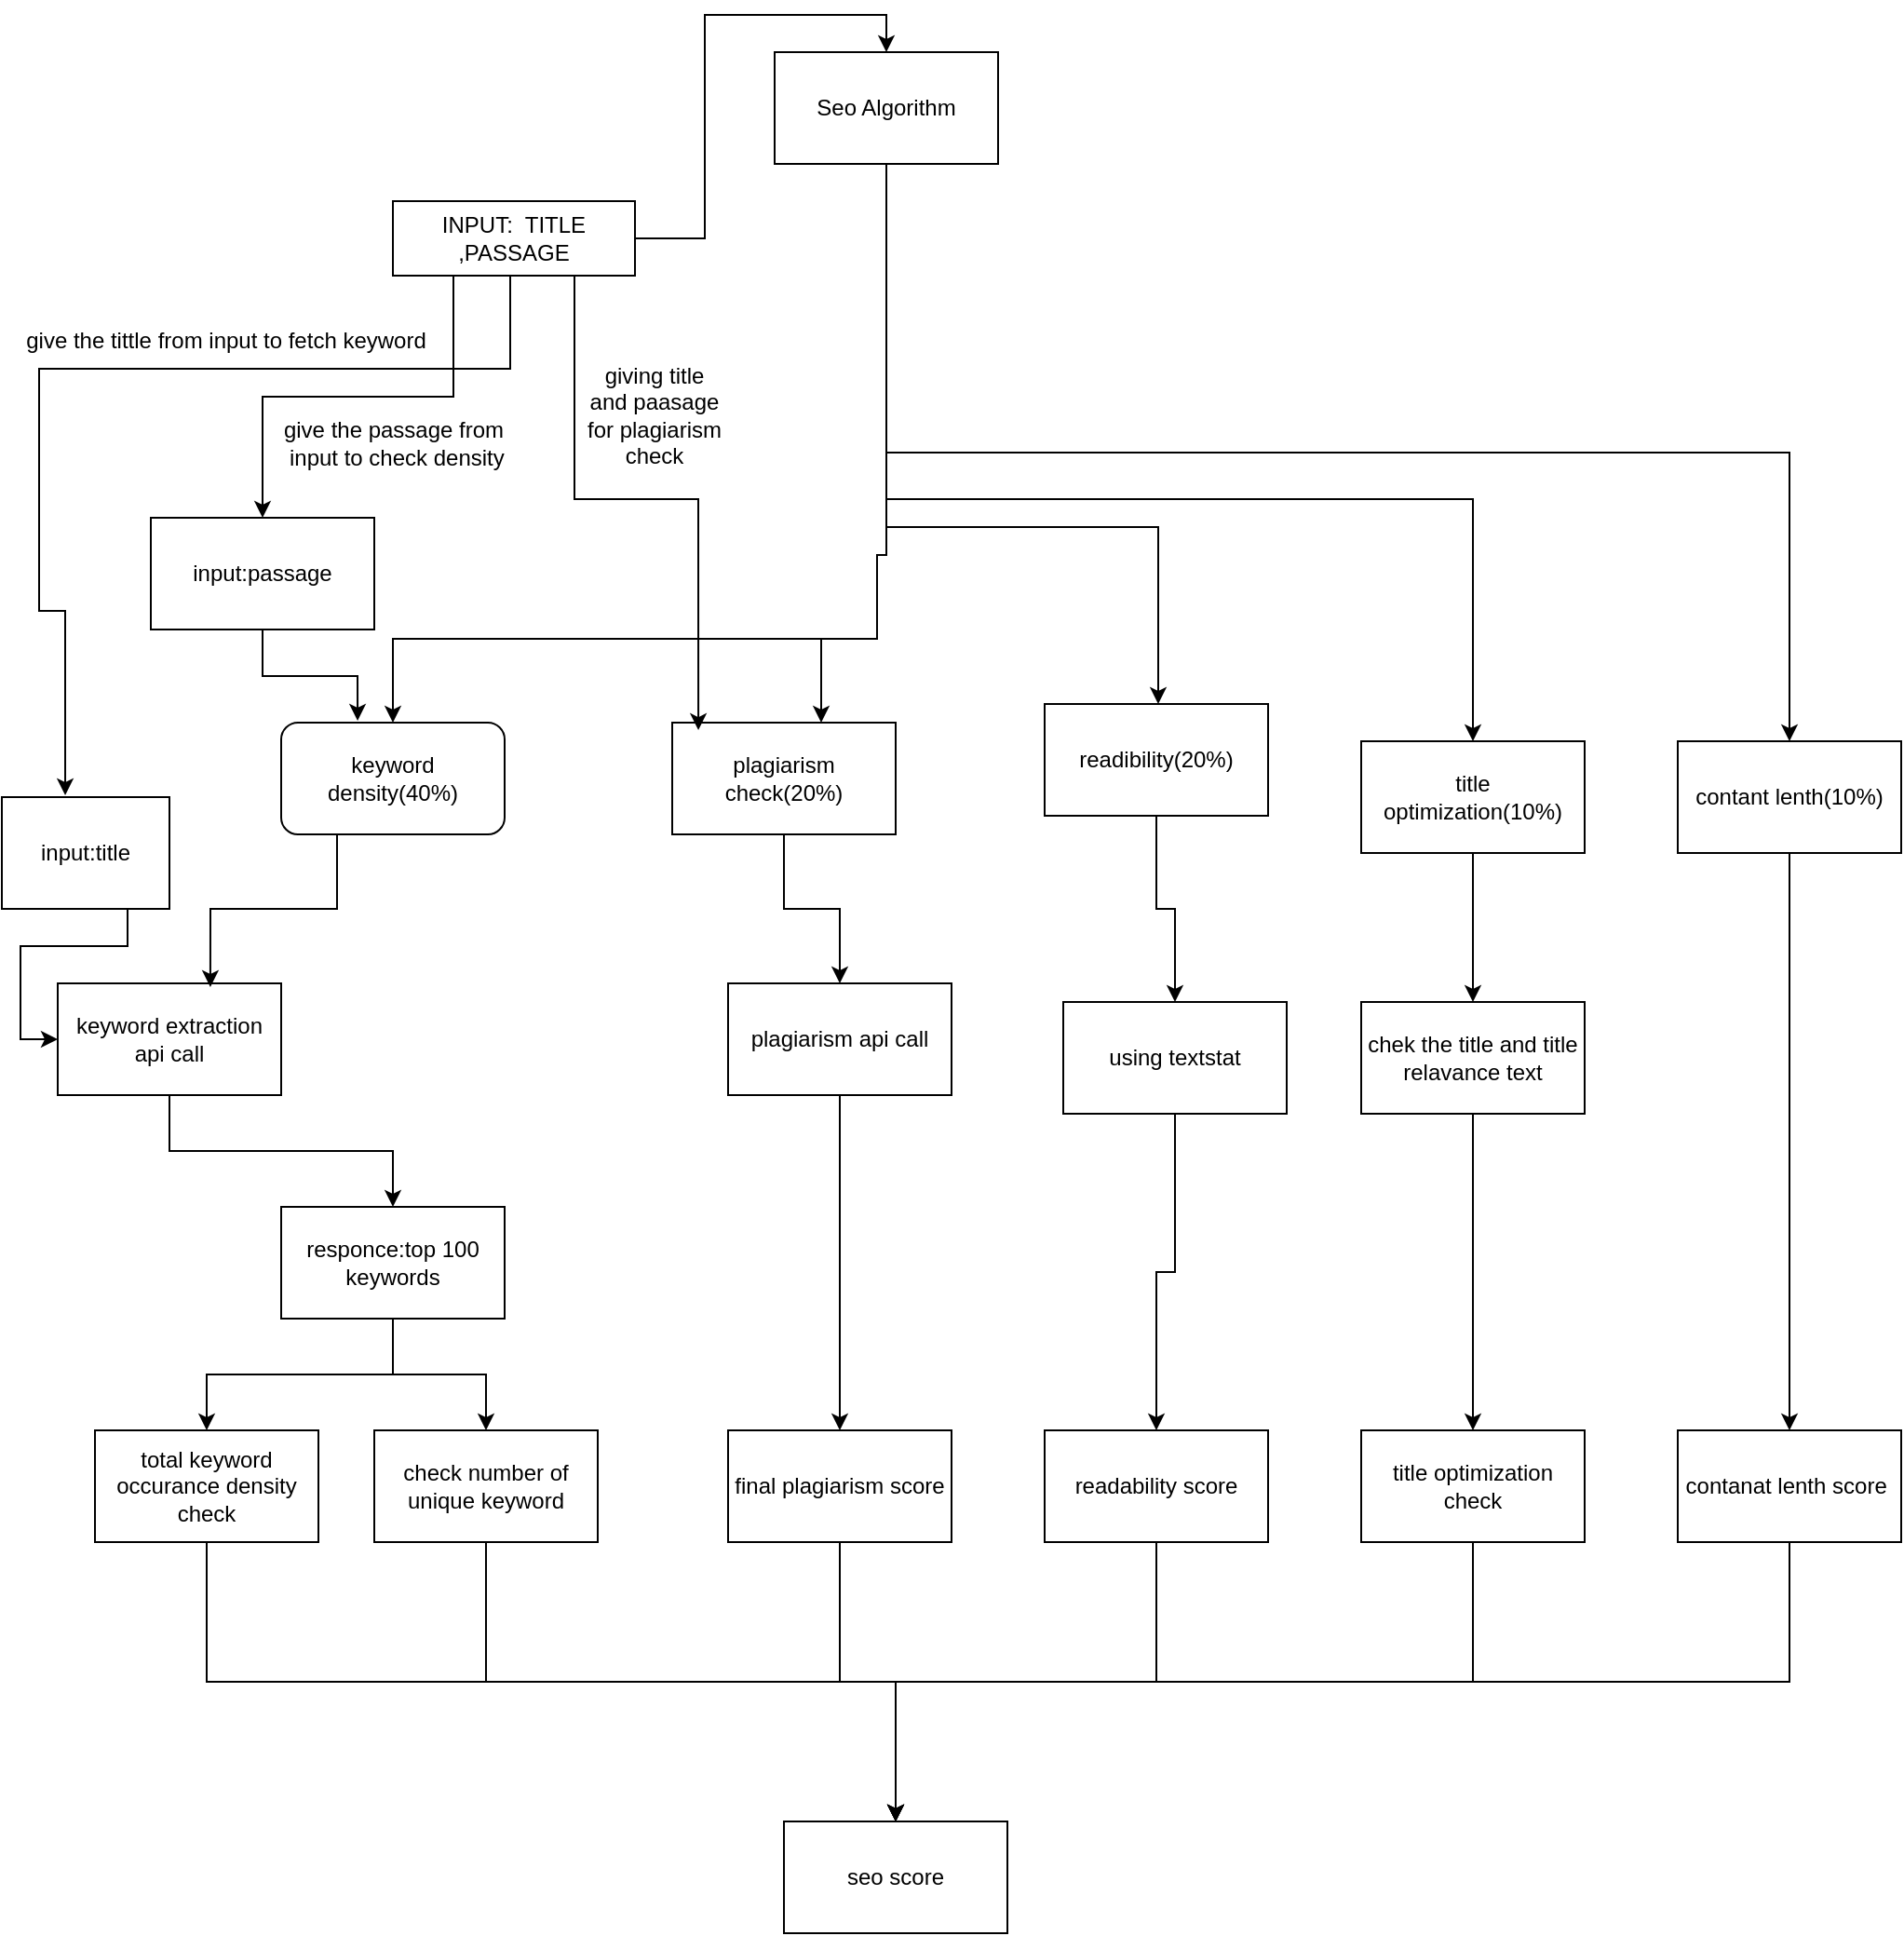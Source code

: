 <mxfile version="24.7.6">
  <diagram name="Page-1" id="4avGlWryATbHbliG6mQC">
    <mxGraphModel dx="1804" dy="1706" grid="1" gridSize="10" guides="1" tooltips="1" connect="1" arrows="1" fold="1" page="1" pageScale="1" pageWidth="850" pageHeight="1100" math="0" shadow="0">
      <root>
        <mxCell id="0" />
        <mxCell id="1" parent="0" />
        <mxCell id="ppHx46JApIJuYUxnbMMo-7" style="edgeStyle=orthogonalEdgeStyle;rounded=0;orthogonalLoop=1;jettySize=auto;html=1;exitX=0.5;exitY=1;exitDx=0;exitDy=0;" edge="1" parent="1" source="ppHx46JApIJuYUxnbMMo-2" target="ppHx46JApIJuYUxnbMMo-8">
          <mxGeometry relative="1" as="geometry">
            <mxPoint x="290" y="270" as="targetPoint" />
            <Array as="points">
              <mxPoint x="420" y="170" />
              <mxPoint x="420" y="215" />
              <mxPoint x="160" y="215" />
            </Array>
          </mxGeometry>
        </mxCell>
        <mxCell id="ppHx46JApIJuYUxnbMMo-33" style="edgeStyle=orthogonalEdgeStyle;rounded=0;orthogonalLoop=1;jettySize=auto;html=1;exitX=0.5;exitY=1;exitDx=0;exitDy=0;" edge="1" parent="1" source="ppHx46JApIJuYUxnbMMo-2" target="ppHx46JApIJuYUxnbMMo-32">
          <mxGeometry relative="1" as="geometry">
            <Array as="points">
              <mxPoint x="425" y="170" />
              <mxPoint x="420" y="170" />
              <mxPoint x="420" y="215" />
              <mxPoint x="390" y="215" />
            </Array>
          </mxGeometry>
        </mxCell>
        <mxCell id="ppHx46JApIJuYUxnbMMo-40" style="edgeStyle=orthogonalEdgeStyle;rounded=0;orthogonalLoop=1;jettySize=auto;html=1;exitX=0.5;exitY=1;exitDx=0;exitDy=0;" edge="1" parent="1" source="ppHx46JApIJuYUxnbMMo-2" target="ppHx46JApIJuYUxnbMMo-41">
          <mxGeometry relative="1" as="geometry">
            <mxPoint x="570" y="250" as="targetPoint" />
            <Array as="points">
              <mxPoint x="425" y="155" />
              <mxPoint x="571" y="155" />
            </Array>
          </mxGeometry>
        </mxCell>
        <mxCell id="ppHx46JApIJuYUxnbMMo-51" style="edgeStyle=orthogonalEdgeStyle;rounded=0;orthogonalLoop=1;jettySize=auto;html=1;exitX=0.5;exitY=1;exitDx=0;exitDy=0;" edge="1" parent="1" source="ppHx46JApIJuYUxnbMMo-2" target="ppHx46JApIJuYUxnbMMo-52">
          <mxGeometry relative="1" as="geometry">
            <mxPoint x="740" y="300" as="targetPoint" />
            <Array as="points">
              <mxPoint x="425" y="140" />
              <mxPoint x="740" y="140" />
            </Array>
          </mxGeometry>
        </mxCell>
        <mxCell id="ppHx46JApIJuYUxnbMMo-62" style="edgeStyle=orthogonalEdgeStyle;rounded=0;orthogonalLoop=1;jettySize=auto;html=1;exitX=0.5;exitY=1;exitDx=0;exitDy=0;entryX=0.5;entryY=0;entryDx=0;entryDy=0;" edge="1" parent="1" source="ppHx46JApIJuYUxnbMMo-2" target="ppHx46JApIJuYUxnbMMo-58">
          <mxGeometry relative="1" as="geometry" />
        </mxCell>
        <mxCell id="ppHx46JApIJuYUxnbMMo-2" value="Seo Algorithm" style="rounded=0;whiteSpace=wrap;html=1;" vertex="1" parent="1">
          <mxGeometry x="365" y="-100" width="120" height="60" as="geometry" />
        </mxCell>
        <mxCell id="ppHx46JApIJuYUxnbMMo-6" style="edgeStyle=orthogonalEdgeStyle;rounded=0;orthogonalLoop=1;jettySize=auto;html=1;entryX=0.5;entryY=0;entryDx=0;entryDy=0;" edge="1" parent="1" source="ppHx46JApIJuYUxnbMMo-3" target="ppHx46JApIJuYUxnbMMo-2">
          <mxGeometry relative="1" as="geometry" />
        </mxCell>
        <mxCell id="ppHx46JApIJuYUxnbMMo-24" style="edgeStyle=orthogonalEdgeStyle;rounded=0;orthogonalLoop=1;jettySize=auto;html=1;exitX=0.25;exitY=1;exitDx=0;exitDy=0;" edge="1" parent="1" source="ppHx46JApIJuYUxnbMMo-3" target="ppHx46JApIJuYUxnbMMo-19">
          <mxGeometry relative="1" as="geometry" />
        </mxCell>
        <mxCell id="ppHx46JApIJuYUxnbMMo-3" value="INPUT:&amp;nbsp; TITLE ,PASSAGE" style="rounded=0;whiteSpace=wrap;html=1;" vertex="1" parent="1">
          <mxGeometry x="160" y="-20" width="130" height="40" as="geometry" />
        </mxCell>
        <mxCell id="ppHx46JApIJuYUxnbMMo-8" value="keyword density(40%)" style="rounded=1;whiteSpace=wrap;html=1;" vertex="1" parent="1">
          <mxGeometry x="100" y="260" width="120" height="60" as="geometry" />
        </mxCell>
        <mxCell id="ppHx46JApIJuYUxnbMMo-15" value="" style="edgeStyle=orthogonalEdgeStyle;rounded=0;orthogonalLoop=1;jettySize=auto;html=1;" edge="1" parent="1" source="ppHx46JApIJuYUxnbMMo-10" target="ppHx46JApIJuYUxnbMMo-14">
          <mxGeometry relative="1" as="geometry" />
        </mxCell>
        <mxCell id="ppHx46JApIJuYUxnbMMo-10" value="keyword extraction api call" style="rounded=0;whiteSpace=wrap;html=1;" vertex="1" parent="1">
          <mxGeometry x="-20" y="400" width="120" height="60" as="geometry" />
        </mxCell>
        <mxCell id="ppHx46JApIJuYUxnbMMo-13" style="edgeStyle=orthogonalEdgeStyle;rounded=0;orthogonalLoop=1;jettySize=auto;html=1;exitX=0.75;exitY=1;exitDx=0;exitDy=0;entryX=0;entryY=0.5;entryDx=0;entryDy=0;" edge="1" parent="1" source="ppHx46JApIJuYUxnbMMo-11" target="ppHx46JApIJuYUxnbMMo-10">
          <mxGeometry relative="1" as="geometry" />
        </mxCell>
        <mxCell id="ppHx46JApIJuYUxnbMMo-11" value="input:title" style="rounded=0;whiteSpace=wrap;html=1;" vertex="1" parent="1">
          <mxGeometry x="-50" y="300" width="90" height="60" as="geometry" />
        </mxCell>
        <mxCell id="ppHx46JApIJuYUxnbMMo-12" style="edgeStyle=orthogonalEdgeStyle;rounded=0;orthogonalLoop=1;jettySize=auto;html=1;exitX=0.25;exitY=1;exitDx=0;exitDy=0;entryX=0.378;entryY=-0.017;entryDx=0;entryDy=0;entryPerimeter=0;" edge="1" parent="1" source="ppHx46JApIJuYUxnbMMo-3" target="ppHx46JApIJuYUxnbMMo-11">
          <mxGeometry relative="1" as="geometry">
            <Array as="points">
              <mxPoint x="223" y="70" />
              <mxPoint x="-30" y="70" />
              <mxPoint x="-30" y="200" />
              <mxPoint x="-16" y="200" />
            </Array>
          </mxGeometry>
        </mxCell>
        <mxCell id="ppHx46JApIJuYUxnbMMo-16" style="edgeStyle=orthogonalEdgeStyle;rounded=0;orthogonalLoop=1;jettySize=auto;html=1;exitX=0.5;exitY=1;exitDx=0;exitDy=0;" edge="1" parent="1" source="ppHx46JApIJuYUxnbMMo-14" target="ppHx46JApIJuYUxnbMMo-17">
          <mxGeometry relative="1" as="geometry">
            <mxPoint x="160" y="640" as="targetPoint" />
            <Array as="points">
              <mxPoint x="160" y="590" />
              <mxPoint x="160" y="610" />
              <mxPoint x="60" y="610" />
            </Array>
          </mxGeometry>
        </mxCell>
        <mxCell id="ppHx46JApIJuYUxnbMMo-29" style="edgeStyle=orthogonalEdgeStyle;rounded=0;orthogonalLoop=1;jettySize=auto;html=1;exitX=0.5;exitY=1;exitDx=0;exitDy=0;" edge="1" parent="1" source="ppHx46JApIJuYUxnbMMo-14" target="ppHx46JApIJuYUxnbMMo-18">
          <mxGeometry relative="1" as="geometry" />
        </mxCell>
        <mxCell id="ppHx46JApIJuYUxnbMMo-14" value="responce:top 100 keywords" style="whiteSpace=wrap;html=1;rounded=0;" vertex="1" parent="1">
          <mxGeometry x="100" y="520" width="120" height="60" as="geometry" />
        </mxCell>
        <mxCell id="ppHx46JApIJuYUxnbMMo-68" style="edgeStyle=orthogonalEdgeStyle;rounded=0;orthogonalLoop=1;jettySize=auto;html=1;exitX=0.5;exitY=1;exitDx=0;exitDy=0;entryX=0.5;entryY=0;entryDx=0;entryDy=0;" edge="1" parent="1" source="ppHx46JApIJuYUxnbMMo-17" target="ppHx46JApIJuYUxnbMMo-67">
          <mxGeometry relative="1" as="geometry" />
        </mxCell>
        <mxCell id="ppHx46JApIJuYUxnbMMo-17" value="total keyword occurance density check" style="rounded=0;whiteSpace=wrap;html=1;" vertex="1" parent="1">
          <mxGeometry y="640" width="120" height="60" as="geometry" />
        </mxCell>
        <mxCell id="ppHx46JApIJuYUxnbMMo-69" style="edgeStyle=orthogonalEdgeStyle;rounded=0;orthogonalLoop=1;jettySize=auto;html=1;exitX=0.5;exitY=1;exitDx=0;exitDy=0;entryX=0.5;entryY=0;entryDx=0;entryDy=0;" edge="1" parent="1" source="ppHx46JApIJuYUxnbMMo-18" target="ppHx46JApIJuYUxnbMMo-67">
          <mxGeometry relative="1" as="geometry" />
        </mxCell>
        <mxCell id="ppHx46JApIJuYUxnbMMo-18" value="check number of unique keyword" style="rounded=0;whiteSpace=wrap;html=1;" vertex="1" parent="1">
          <mxGeometry x="150" y="640" width="120" height="60" as="geometry" />
        </mxCell>
        <mxCell id="ppHx46JApIJuYUxnbMMo-19" value="input:passage" style="rounded=0;whiteSpace=wrap;html=1;" vertex="1" parent="1">
          <mxGeometry x="30" y="150" width="120" height="60" as="geometry" />
        </mxCell>
        <mxCell id="ppHx46JApIJuYUxnbMMo-25" style="edgeStyle=orthogonalEdgeStyle;rounded=0;orthogonalLoop=1;jettySize=auto;html=1;exitX=0.5;exitY=1;exitDx=0;exitDy=0;entryX=0.342;entryY=-0.017;entryDx=0;entryDy=0;entryPerimeter=0;" edge="1" parent="1" source="ppHx46JApIJuYUxnbMMo-19" target="ppHx46JApIJuYUxnbMMo-8">
          <mxGeometry relative="1" as="geometry" />
        </mxCell>
        <mxCell id="ppHx46JApIJuYUxnbMMo-27" style="edgeStyle=orthogonalEdgeStyle;rounded=0;orthogonalLoop=1;jettySize=auto;html=1;exitX=0.25;exitY=1;exitDx=0;exitDy=0;entryX=0.683;entryY=0.033;entryDx=0;entryDy=0;entryPerimeter=0;" edge="1" parent="1" source="ppHx46JApIJuYUxnbMMo-8" target="ppHx46JApIJuYUxnbMMo-10">
          <mxGeometry relative="1" as="geometry" />
        </mxCell>
        <mxCell id="ppHx46JApIJuYUxnbMMo-30" value="give the tittle from input to fetch keyword" style="text;html=1;align=center;verticalAlign=middle;resizable=0;points=[];autosize=1;strokeColor=none;fillColor=none;" vertex="1" parent="1">
          <mxGeometry x="-50" y="40" width="240" height="30" as="geometry" />
        </mxCell>
        <mxCell id="ppHx46JApIJuYUxnbMMo-31" value="give the passage from&lt;br&gt;&amp;nbsp;input to check density" style="text;html=1;align=center;verticalAlign=middle;resizable=0;points=[];autosize=1;strokeColor=none;fillColor=none;" vertex="1" parent="1">
          <mxGeometry x="90" y="90" width="140" height="40" as="geometry" />
        </mxCell>
        <mxCell id="ppHx46JApIJuYUxnbMMo-37" value="" style="edgeStyle=orthogonalEdgeStyle;rounded=0;orthogonalLoop=1;jettySize=auto;html=1;" edge="1" parent="1" source="ppHx46JApIJuYUxnbMMo-32" target="ppHx46JApIJuYUxnbMMo-36">
          <mxGeometry relative="1" as="geometry" />
        </mxCell>
        <mxCell id="ppHx46JApIJuYUxnbMMo-32" value="plagiarism check(20%)" style="rounded=0;whiteSpace=wrap;html=1;" vertex="1" parent="1">
          <mxGeometry x="310" y="260" width="120" height="60" as="geometry" />
        </mxCell>
        <mxCell id="ppHx46JApIJuYUxnbMMo-34" style="edgeStyle=orthogonalEdgeStyle;rounded=0;orthogonalLoop=1;jettySize=auto;html=1;exitX=0.75;exitY=1;exitDx=0;exitDy=0;entryX=0.117;entryY=0.067;entryDx=0;entryDy=0;entryPerimeter=0;" edge="1" parent="1" source="ppHx46JApIJuYUxnbMMo-3" target="ppHx46JApIJuYUxnbMMo-32">
          <mxGeometry relative="1" as="geometry" />
        </mxCell>
        <mxCell id="ppHx46JApIJuYUxnbMMo-35" value="giving title&lt;br&gt;and paasage &lt;br&gt;for plagiarism &lt;br&gt;check" style="text;html=1;align=center;verticalAlign=middle;resizable=0;points=[];autosize=1;strokeColor=none;fillColor=none;" vertex="1" parent="1">
          <mxGeometry x="250" y="60" width="100" height="70" as="geometry" />
        </mxCell>
        <mxCell id="ppHx46JApIJuYUxnbMMo-39" value="" style="edgeStyle=orthogonalEdgeStyle;rounded=0;orthogonalLoop=1;jettySize=auto;html=1;" edge="1" parent="1" source="ppHx46JApIJuYUxnbMMo-36" target="ppHx46JApIJuYUxnbMMo-38">
          <mxGeometry relative="1" as="geometry" />
        </mxCell>
        <mxCell id="ppHx46JApIJuYUxnbMMo-36" value="plagiarism&amp;nbsp;api call" style="whiteSpace=wrap;html=1;rounded=0;" vertex="1" parent="1">
          <mxGeometry x="340" y="400" width="120" height="60" as="geometry" />
        </mxCell>
        <mxCell id="ppHx46JApIJuYUxnbMMo-71" style="edgeStyle=orthogonalEdgeStyle;rounded=0;orthogonalLoop=1;jettySize=auto;html=1;exitX=0.5;exitY=1;exitDx=0;exitDy=0;entryX=0.5;entryY=0;entryDx=0;entryDy=0;" edge="1" parent="1" source="ppHx46JApIJuYUxnbMMo-38" target="ppHx46JApIJuYUxnbMMo-67">
          <mxGeometry relative="1" as="geometry" />
        </mxCell>
        <mxCell id="ppHx46JApIJuYUxnbMMo-38" value="final plagiarism score" style="whiteSpace=wrap;html=1;rounded=0;" vertex="1" parent="1">
          <mxGeometry x="340" y="640" width="120" height="60" as="geometry" />
        </mxCell>
        <mxCell id="ppHx46JApIJuYUxnbMMo-48" value="" style="edgeStyle=orthogonalEdgeStyle;rounded=0;orthogonalLoop=1;jettySize=auto;html=1;" edge="1" parent="1" source="ppHx46JApIJuYUxnbMMo-41" target="ppHx46JApIJuYUxnbMMo-47">
          <mxGeometry relative="1" as="geometry" />
        </mxCell>
        <mxCell id="ppHx46JApIJuYUxnbMMo-41" value="readibility(20%)" style="rounded=0;whiteSpace=wrap;html=1;" vertex="1" parent="1">
          <mxGeometry x="510" y="250" width="120" height="60" as="geometry" />
        </mxCell>
        <mxCell id="ppHx46JApIJuYUxnbMMo-50" value="" style="edgeStyle=orthogonalEdgeStyle;rounded=0;orthogonalLoop=1;jettySize=auto;html=1;" edge="1" parent="1" source="ppHx46JApIJuYUxnbMMo-47" target="ppHx46JApIJuYUxnbMMo-49">
          <mxGeometry relative="1" as="geometry" />
        </mxCell>
        <mxCell id="ppHx46JApIJuYUxnbMMo-47" value="using textstat" style="rounded=0;whiteSpace=wrap;html=1;" vertex="1" parent="1">
          <mxGeometry x="520" y="410" width="120" height="60" as="geometry" />
        </mxCell>
        <mxCell id="ppHx46JApIJuYUxnbMMo-72" style="edgeStyle=orthogonalEdgeStyle;rounded=0;orthogonalLoop=1;jettySize=auto;html=1;exitX=0.5;exitY=1;exitDx=0;exitDy=0;" edge="1" parent="1" source="ppHx46JApIJuYUxnbMMo-49" target="ppHx46JApIJuYUxnbMMo-67">
          <mxGeometry relative="1" as="geometry" />
        </mxCell>
        <mxCell id="ppHx46JApIJuYUxnbMMo-49" value="readability score" style="rounded=0;whiteSpace=wrap;html=1;" vertex="1" parent="1">
          <mxGeometry x="510" y="640" width="120" height="60" as="geometry" />
        </mxCell>
        <mxCell id="ppHx46JApIJuYUxnbMMo-76" style="edgeStyle=orthogonalEdgeStyle;rounded=0;orthogonalLoop=1;jettySize=auto;html=1;exitX=0.5;exitY=1;exitDx=0;exitDy=0;" edge="1" parent="1" source="ppHx46JApIJuYUxnbMMo-52" target="ppHx46JApIJuYUxnbMMo-53">
          <mxGeometry relative="1" as="geometry" />
        </mxCell>
        <mxCell id="ppHx46JApIJuYUxnbMMo-52" value="title optimization(10%)" style="rounded=0;whiteSpace=wrap;html=1;" vertex="1" parent="1">
          <mxGeometry x="680" y="270" width="120" height="60" as="geometry" />
        </mxCell>
        <mxCell id="ppHx46JApIJuYUxnbMMo-56" value="" style="edgeStyle=orthogonalEdgeStyle;rounded=0;orthogonalLoop=1;jettySize=auto;html=1;" edge="1" parent="1" source="ppHx46JApIJuYUxnbMMo-53" target="ppHx46JApIJuYUxnbMMo-55">
          <mxGeometry relative="1" as="geometry" />
        </mxCell>
        <mxCell id="ppHx46JApIJuYUxnbMMo-53" value="chek the title and title relavance text" style="rounded=0;whiteSpace=wrap;html=1;" vertex="1" parent="1">
          <mxGeometry x="680" y="410" width="120" height="60" as="geometry" />
        </mxCell>
        <mxCell id="ppHx46JApIJuYUxnbMMo-73" style="edgeStyle=orthogonalEdgeStyle;rounded=0;orthogonalLoop=1;jettySize=auto;html=1;exitX=0.5;exitY=1;exitDx=0;exitDy=0;entryX=0.5;entryY=0;entryDx=0;entryDy=0;" edge="1" parent="1" source="ppHx46JApIJuYUxnbMMo-55" target="ppHx46JApIJuYUxnbMMo-67">
          <mxGeometry relative="1" as="geometry" />
        </mxCell>
        <mxCell id="ppHx46JApIJuYUxnbMMo-55" value="title optimization check" style="rounded=0;whiteSpace=wrap;html=1;" vertex="1" parent="1">
          <mxGeometry x="680" y="640" width="120" height="60" as="geometry" />
        </mxCell>
        <mxCell id="ppHx46JApIJuYUxnbMMo-65" style="edgeStyle=orthogonalEdgeStyle;rounded=0;orthogonalLoop=1;jettySize=auto;html=1;exitX=0.5;exitY=1;exitDx=0;exitDy=0;" edge="1" parent="1" source="ppHx46JApIJuYUxnbMMo-58" target="ppHx46JApIJuYUxnbMMo-64">
          <mxGeometry relative="1" as="geometry" />
        </mxCell>
        <mxCell id="ppHx46JApIJuYUxnbMMo-58" value="contant lenth(10%)" style="rounded=0;whiteSpace=wrap;html=1;" vertex="1" parent="1">
          <mxGeometry x="850" y="270" width="120" height="60" as="geometry" />
        </mxCell>
        <mxCell id="ppHx46JApIJuYUxnbMMo-75" style="edgeStyle=orthogonalEdgeStyle;rounded=0;orthogonalLoop=1;jettySize=auto;html=1;exitX=0.5;exitY=1;exitDx=0;exitDy=0;entryX=0.5;entryY=0;entryDx=0;entryDy=0;" edge="1" parent="1" source="ppHx46JApIJuYUxnbMMo-64" target="ppHx46JApIJuYUxnbMMo-67">
          <mxGeometry relative="1" as="geometry" />
        </mxCell>
        <mxCell id="ppHx46JApIJuYUxnbMMo-64" value="contanat lenth score&amp;nbsp;" style="rounded=0;whiteSpace=wrap;html=1;" vertex="1" parent="1">
          <mxGeometry x="850" y="640" width="120" height="60" as="geometry" />
        </mxCell>
        <mxCell id="ppHx46JApIJuYUxnbMMo-67" value="seo score" style="rounded=0;whiteSpace=wrap;html=1;" vertex="1" parent="1">
          <mxGeometry x="370" y="850" width="120" height="60" as="geometry" />
        </mxCell>
      </root>
    </mxGraphModel>
  </diagram>
</mxfile>
